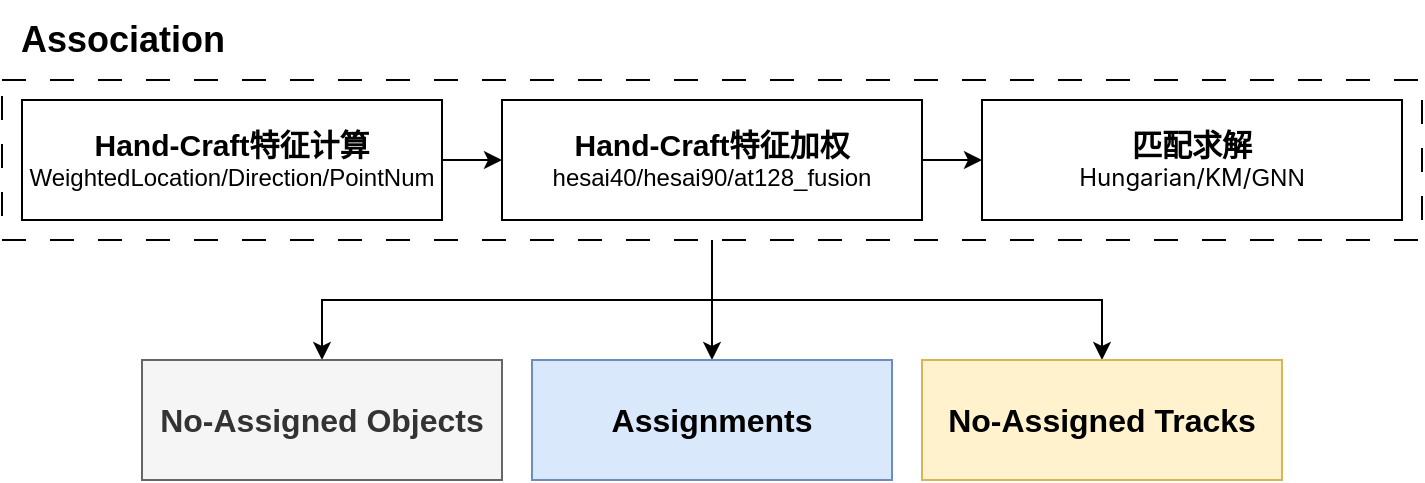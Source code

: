 <mxfile version="24.7.6">
  <diagram name="第 1 页" id="_JfLsilesAc822bHRh2C">
    <mxGraphModel dx="1004" dy="638" grid="1" gridSize="10" guides="1" tooltips="1" connect="1" arrows="1" fold="1" page="1" pageScale="1" pageWidth="827" pageHeight="1169" math="0" shadow="0">
      <root>
        <mxCell id="0" />
        <mxCell id="1" parent="0" />
        <mxCell id="f5wkBOlyrNhl2swoxOm--12" style="edgeStyle=orthogonalEdgeStyle;rounded=0;orthogonalLoop=1;jettySize=auto;html=1;entryX=0.5;entryY=0;entryDx=0;entryDy=0;" edge="1" parent="1" source="f5wkBOlyrNhl2swoxOm--6" target="f5wkBOlyrNhl2swoxOm--9">
          <mxGeometry relative="1" as="geometry" />
        </mxCell>
        <mxCell id="f5wkBOlyrNhl2swoxOm--13" style="edgeStyle=orthogonalEdgeStyle;rounded=0;orthogonalLoop=1;jettySize=auto;html=1;" edge="1" parent="1" source="f5wkBOlyrNhl2swoxOm--6" target="f5wkBOlyrNhl2swoxOm--8">
          <mxGeometry relative="1" as="geometry" />
        </mxCell>
        <mxCell id="f5wkBOlyrNhl2swoxOm--14" style="edgeStyle=orthogonalEdgeStyle;rounded=0;orthogonalLoop=1;jettySize=auto;html=1;" edge="1" parent="1" source="f5wkBOlyrNhl2swoxOm--6" target="f5wkBOlyrNhl2swoxOm--10">
          <mxGeometry relative="1" as="geometry" />
        </mxCell>
        <mxCell id="f5wkBOlyrNhl2swoxOm--6" value="" style="rounded=0;whiteSpace=wrap;html=1;dashed=1;dashPattern=12 12;" vertex="1" parent="1">
          <mxGeometry x="90" y="200" width="710" height="80" as="geometry" />
        </mxCell>
        <mxCell id="f5wkBOlyrNhl2swoxOm--4" style="edgeStyle=orthogonalEdgeStyle;rounded=0;orthogonalLoop=1;jettySize=auto;html=1;entryX=0;entryY=0.5;entryDx=0;entryDy=0;" edge="1" parent="1" source="f5wkBOlyrNhl2swoxOm--1" target="f5wkBOlyrNhl2swoxOm--2">
          <mxGeometry relative="1" as="geometry" />
        </mxCell>
        <mxCell id="f5wkBOlyrNhl2swoxOm--1" value="&lt;b&gt;&lt;font style=&quot;font-size: 15px;&quot;&gt;Hand-Craft特征计算&lt;/font&gt;&lt;/b&gt;&lt;div&gt;WeightedLocation/Direction/PointNum&lt;/div&gt;" style="rounded=0;whiteSpace=wrap;html=1;" vertex="1" parent="1">
          <mxGeometry x="100" y="210" width="210" height="60" as="geometry" />
        </mxCell>
        <mxCell id="f5wkBOlyrNhl2swoxOm--5" style="edgeStyle=orthogonalEdgeStyle;rounded=0;orthogonalLoop=1;jettySize=auto;html=1;entryX=0;entryY=0.5;entryDx=0;entryDy=0;" edge="1" parent="1" source="f5wkBOlyrNhl2swoxOm--2" target="f5wkBOlyrNhl2swoxOm--3">
          <mxGeometry relative="1" as="geometry" />
        </mxCell>
        <mxCell id="f5wkBOlyrNhl2swoxOm--2" value="&lt;b&gt;&lt;font style=&quot;font-size: 15px;&quot;&gt;Hand-Craft特征加权&lt;/font&gt;&lt;/b&gt;&lt;div&gt;hesai40/hesai90/at128_fusion&lt;/div&gt;" style="rounded=0;whiteSpace=wrap;html=1;" vertex="1" parent="1">
          <mxGeometry x="340" y="210" width="210" height="60" as="geometry" />
        </mxCell>
        <mxCell id="f5wkBOlyrNhl2swoxOm--3" value="&lt;span style=&quot;font-size: 15px;&quot;&gt;&lt;b&gt;匹配求解&lt;/b&gt;&lt;/span&gt;&lt;div style=&quot;&quot;&gt;&lt;span style=&quot;background-color: rgb(255, 255, 255); font-family: -apple-system, &amp;quot;system-ui&amp;quot;, &amp;quot;Segoe UI&amp;quot;, Helvetica, Arial, sans-serif, &amp;quot;Apple Color Emoji&amp;quot;, &amp;quot;Segoe UI Emoji&amp;quot;; text-align: start;&quot;&gt;Hungarian/KM/&lt;/span&gt;&lt;span style=&quot;background-color: initial;&quot;&gt;GNN&lt;/span&gt;&lt;/div&gt;" style="rounded=0;whiteSpace=wrap;html=1;" vertex="1" parent="1">
          <mxGeometry x="580" y="210" width="210" height="60" as="geometry" />
        </mxCell>
        <mxCell id="f5wkBOlyrNhl2swoxOm--7" value="Association" style="text;html=1;align=center;verticalAlign=middle;resizable=0;points=[];autosize=1;strokeColor=none;fillColor=none;fontStyle=1;fontSize=18;" vertex="1" parent="1">
          <mxGeometry x="90" y="160" width="120" height="40" as="geometry" />
        </mxCell>
        <mxCell id="f5wkBOlyrNhl2swoxOm--8" value="&lt;b style=&quot;font-size: 16px;&quot;&gt;Assignments&lt;/b&gt;" style="whiteSpace=wrap;html=1;fontSize=16;fillColor=#dae8fc;strokeColor=#6c8ebf;" vertex="1" parent="1">
          <mxGeometry x="355" y="340" width="180" height="60" as="geometry" />
        </mxCell>
        <mxCell id="f5wkBOlyrNhl2swoxOm--9" value="&lt;b style=&quot;font-size: 16px;&quot;&gt;No-Assigned Objects&lt;/b&gt;" style="whiteSpace=wrap;html=1;fontSize=16;fillColor=#f5f5f5;fontColor=#333333;strokeColor=#666666;" vertex="1" parent="1">
          <mxGeometry x="160" y="340" width="180" height="60" as="geometry" />
        </mxCell>
        <mxCell id="f5wkBOlyrNhl2swoxOm--10" value="&lt;b style=&quot;font-size: 16px;&quot;&gt;No-Assigned Tracks&lt;/b&gt;" style="whiteSpace=wrap;html=1;fontSize=16;fillColor=#fff2cc;strokeColor=#d6b656;" vertex="1" parent="1">
          <mxGeometry x="550" y="340" width="180" height="60" as="geometry" />
        </mxCell>
      </root>
    </mxGraphModel>
  </diagram>
</mxfile>

